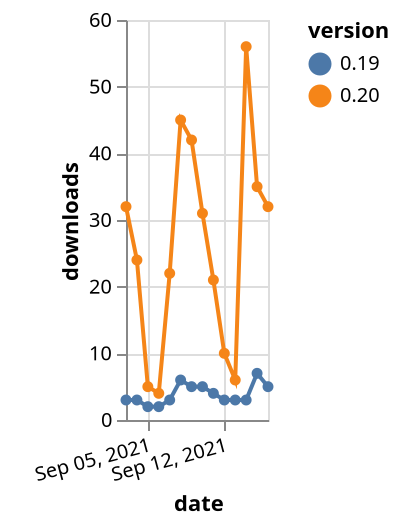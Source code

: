 {"$schema": "https://vega.github.io/schema/vega-lite/v5.json", "description": "A simple bar chart with embedded data.", "data": {"values": [{"date": "2021-09-03", "total": 44635, "delta": 32, "version": "0.20"}, {"date": "2021-09-04", "total": 44659, "delta": 24, "version": "0.20"}, {"date": "2021-09-05", "total": 44664, "delta": 5, "version": "0.20"}, {"date": "2021-09-06", "total": 44668, "delta": 4, "version": "0.20"}, {"date": "2021-09-07", "total": 44690, "delta": 22, "version": "0.20"}, {"date": "2021-09-08", "total": 44735, "delta": 45, "version": "0.20"}, {"date": "2021-09-09", "total": 44777, "delta": 42, "version": "0.20"}, {"date": "2021-09-10", "total": 44808, "delta": 31, "version": "0.20"}, {"date": "2021-09-11", "total": 44829, "delta": 21, "version": "0.20"}, {"date": "2021-09-12", "total": 44839, "delta": 10, "version": "0.20"}, {"date": "2021-09-13", "total": 44845, "delta": 6, "version": "0.20"}, {"date": "2021-09-14", "total": 44901, "delta": 56, "version": "0.20"}, {"date": "2021-09-15", "total": 44936, "delta": 35, "version": "0.20"}, {"date": "2021-09-16", "total": 44968, "delta": 32, "version": "0.20"}, {"date": "2021-09-03", "total": 19424, "delta": 3, "version": "0.19"}, {"date": "2021-09-04", "total": 19427, "delta": 3, "version": "0.19"}, {"date": "2021-09-05", "total": 19429, "delta": 2, "version": "0.19"}, {"date": "2021-09-06", "total": 19431, "delta": 2, "version": "0.19"}, {"date": "2021-09-07", "total": 19434, "delta": 3, "version": "0.19"}, {"date": "2021-09-08", "total": 19440, "delta": 6, "version": "0.19"}, {"date": "2021-09-09", "total": 19445, "delta": 5, "version": "0.19"}, {"date": "2021-09-10", "total": 19450, "delta": 5, "version": "0.19"}, {"date": "2021-09-11", "total": 19454, "delta": 4, "version": "0.19"}, {"date": "2021-09-12", "total": 19457, "delta": 3, "version": "0.19"}, {"date": "2021-09-13", "total": 19460, "delta": 3, "version": "0.19"}, {"date": "2021-09-14", "total": 19463, "delta": 3, "version": "0.19"}, {"date": "2021-09-15", "total": 19470, "delta": 7, "version": "0.19"}, {"date": "2021-09-16", "total": 19475, "delta": 5, "version": "0.19"}]}, "width": "container", "mark": {"type": "line", "point": {"filled": true}}, "encoding": {"x": {"field": "date", "type": "temporal", "timeUnit": "yearmonthdate", "title": "date", "axis": {"labelAngle": -15}}, "y": {"field": "delta", "type": "quantitative", "title": "downloads"}, "color": {"field": "version", "type": "nominal"}, "tooltip": {"field": "delta"}}}